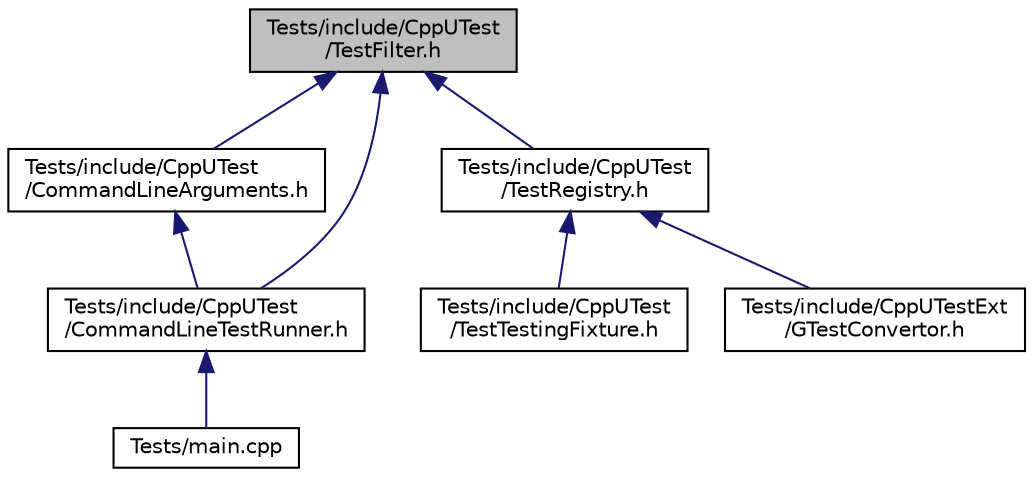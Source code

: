 digraph "Tests/include/CppUTest/TestFilter.h"
{
 // LATEX_PDF_SIZE
  edge [fontname="Helvetica",fontsize="10",labelfontname="Helvetica",labelfontsize="10"];
  node [fontname="Helvetica",fontsize="10",shape=record];
  Node1 [label="Tests/include/CppUTest\l/TestFilter.h",height=0.2,width=0.4,color="black", fillcolor="grey75", style="filled", fontcolor="black",tooltip=" "];
  Node1 -> Node2 [dir="back",color="midnightblue",fontsize="10",style="solid",fontname="Helvetica"];
  Node2 [label="Tests/include/CppUTest\l/CommandLineArguments.h",height=0.2,width=0.4,color="black", fillcolor="white", style="filled",URL="$_command_line_arguments_8h.html",tooltip=" "];
  Node2 -> Node3 [dir="back",color="midnightblue",fontsize="10",style="solid",fontname="Helvetica"];
  Node3 [label="Tests/include/CppUTest\l/CommandLineTestRunner.h",height=0.2,width=0.4,color="black", fillcolor="white", style="filled",URL="$_command_line_test_runner_8h.html",tooltip=" "];
  Node3 -> Node4 [dir="back",color="midnightblue",fontsize="10",style="solid",fontname="Helvetica"];
  Node4 [label="Tests/main.cpp",height=0.2,width=0.4,color="black", fillcolor="white", style="filled",URL="$main_8cpp.html",tooltip=" "];
  Node1 -> Node3 [dir="back",color="midnightblue",fontsize="10",style="solid",fontname="Helvetica"];
  Node1 -> Node5 [dir="back",color="midnightblue",fontsize="10",style="solid",fontname="Helvetica"];
  Node5 [label="Tests/include/CppUTest\l/TestRegistry.h",height=0.2,width=0.4,color="black", fillcolor="white", style="filled",URL="$_test_registry_8h.html",tooltip=" "];
  Node5 -> Node6 [dir="back",color="midnightblue",fontsize="10",style="solid",fontname="Helvetica"];
  Node6 [label="Tests/include/CppUTest\l/TestTestingFixture.h",height=0.2,width=0.4,color="black", fillcolor="white", style="filled",URL="$_test_testing_fixture_8h.html",tooltip=" "];
  Node5 -> Node7 [dir="back",color="midnightblue",fontsize="10",style="solid",fontname="Helvetica"];
  Node7 [label="Tests/include/CppUTestExt\l/GTestConvertor.h",height=0.2,width=0.4,color="black", fillcolor="white", style="filled",URL="$_g_test_convertor_8h.html",tooltip=" "];
}
